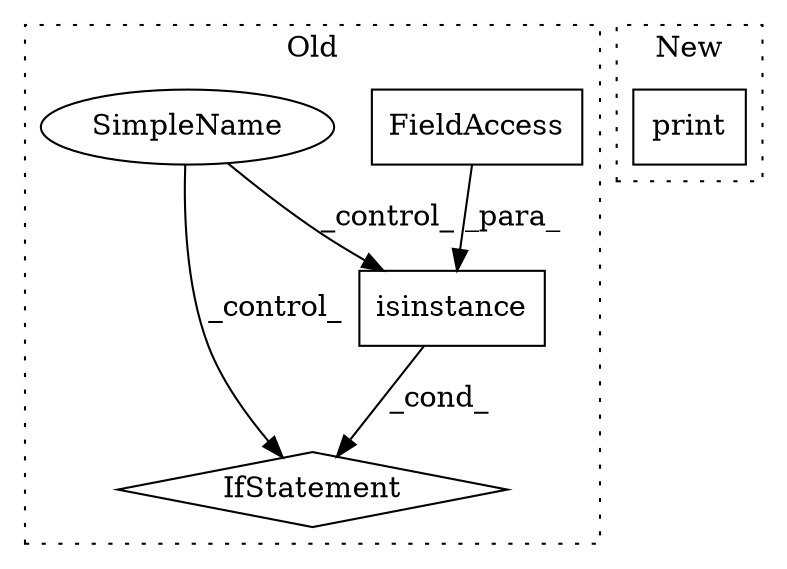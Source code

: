 digraph G {
subgraph cluster0 {
1 [label="isinstance" a="32" s="6140,6193" l="11,1" shape="box"];
3 [label="IfStatement" a="25" s="6136,6194" l="4,2" shape="diamond"];
4 [label="FieldAccess" a="22" s="6160" l="33" shape="box"];
5 [label="SimpleName" a="42" s="" l="" shape="ellipse"];
label = "Old";
style="dotted";
}
subgraph cluster1 {
2 [label="print" a="32" s="6084,6135" l="6,1" shape="box"];
label = "New";
style="dotted";
}
1 -> 3 [label="_cond_"];
4 -> 1 [label="_para_"];
5 -> 3 [label="_control_"];
5 -> 1 [label="_control_"];
}